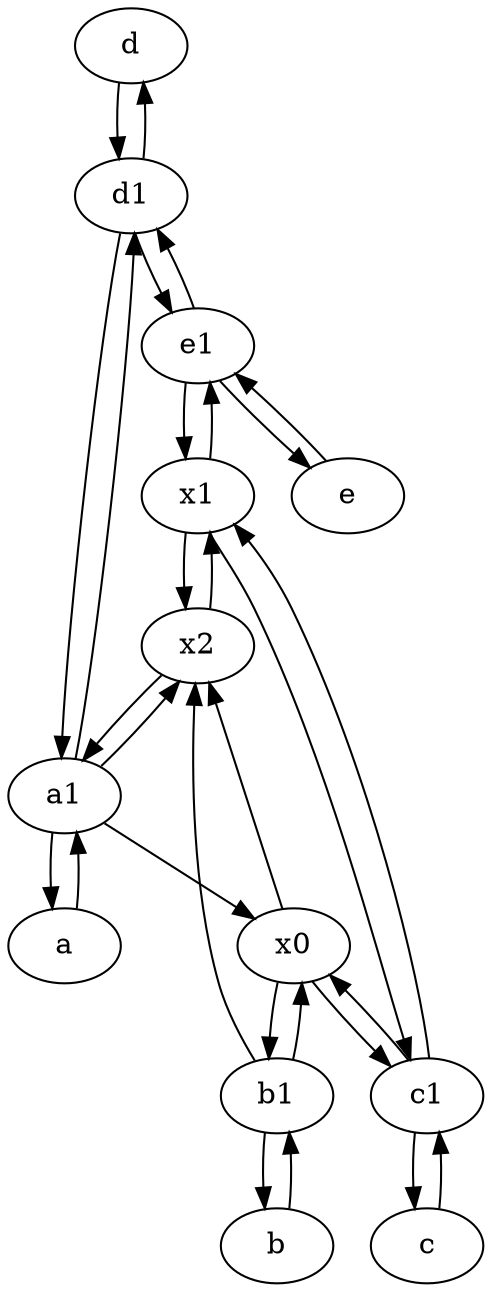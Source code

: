 digraph  {
	d [pos="20,30!"];
	c [pos="20,10!"];
	x2;
	c1 [pos="30,15!"];
	e [pos="30,50!"];
	a1 [pos="40,15!"];
	x0;
	a [pos="40,10!"];
	e1 [pos="25,45!"];
	d1 [pos="25,30!"];
	b [pos="50,20!"];
	x1;
	b1 [pos="45,20!"];
	d1 -> a1;
	x2 -> a1;
	b -> b1;
	x1 -> e1;
	b1 -> b;
	c1 -> x1;
	a -> a1;
	x0 -> c1;
	e -> e1;
	d -> d1;
	a1 -> a;
	b1 -> x2;
	d1 -> e1;
	d1 -> d;
	e1 -> d1;
	x1 -> x2;
	c1 -> x0;
	x2 -> x1;
	c1 -> c;
	x0 -> x2;
	b1 -> x0;
	e1 -> e;
	a1 -> x0;
	e1 -> x1;
	a1 -> d1;
	x0 -> b1;
	x1 -> c1;
	a1 -> x2;
	c -> c1;

	}